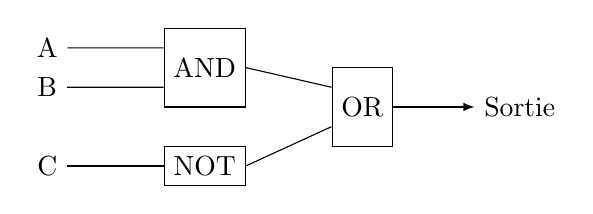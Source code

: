 \begin{tikzpicture}
  \node[draw,minimum height=1cm, align=center] (P) at (0,0.75){AND};
  \node[draw,minimum height=0.5cm, align=center] (Q) at (0,-0.5){NOT};
 \node (A) at (-2,1) {A};
 \node (B) at (-2,0.5) {B};
 \node (C) at (-2,-0.5) {C};

  \draw ($(P.west)+(0,0.25)$) -- (A);
  \draw ($(P.west)+(0,-0.25)$) -- (B);
  \draw (Q.west) -- (C);

  \node[draw,minimum height=1cm, align=center] (R) at (2,0.25){OR};
  \draw(P.east) -- ($(R.west)+(0,0.25)$) ;
  \draw(Q.east) --($(R.west)+(0,-0.25)$)  ;
 \node (out) at (4,0.25) {Sortie};
  \draw[->,>=latex](R.east) -- (out);
\end{tikzpicture}